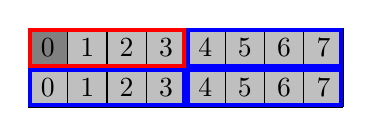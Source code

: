 \begin{tikzpicture}[every node/.style={minimum size=.5cm-\pgflinewidth, outer sep=0pt}]%
    \node[fill=lightgray] at (0.25,+0.25) { 0};
    \node[fill=gray] at (0.25,+0.75) {0};
    \node[fill=lightgray] at (0.75,+0.25) { 1};
    \node[fill=lightgray] at (0.75,+0.75) {1};
    \node[fill=lightgray] at (1.25,+0.25) { 2};
    \node[fill=lightgray] at (1.25,+0.75) {2};
    \node[fill=lightgray] at (1.75,+0.25) { 3};
    \node[fill=lightgray] at (1.75,+0.75) {3};
    \node[fill=lightgray] at (2.25,+0.25) { 4};
    \node[fill=lightgray] at (2.25,+0.75) {4};
    \node[fill=lightgray] at (2.75,+0.25) { 5};
    \node[fill=lightgray] at (2.75,+0.75) {5};
    \node[fill=lightgray] at (3.25,+0.25) { 6};
    \node[fill=lightgray] at (3.25,+0.75) {6};
    \node[fill=lightgray] at (3.75,+0.25) { 7};
    \node[fill=lightgray] at (3.75,+0.75) {7};
    \draw[step=0.5cm,color=black] (0,0) grid (4,1);
    \draw[color=blue,line width=0.5mm] (0.025,0.025) rectangle +(1.95,0.45);
    \draw[color=blue,line width=0.5mm] (2.025,0.025) rectangle +(1.95,0.45);
    \draw[color=red,line width=0.5mm] (0.025,0.525) rectangle +(1.95,0.45);
    \draw[color=blue,line width=0.5mm] (2.025,0.525) rectangle +(1.95,0.45);
\end{tikzpicture}%
